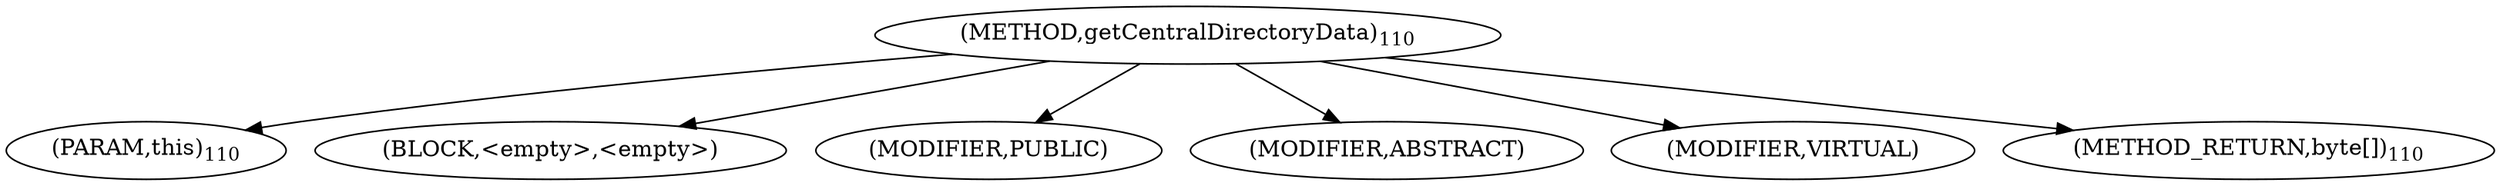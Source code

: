 digraph "getCentralDirectoryData" {  
"39" [label = <(METHOD,getCentralDirectoryData)<SUB>110</SUB>> ]
"40" [label = <(PARAM,this)<SUB>110</SUB>> ]
"41" [label = <(BLOCK,&lt;empty&gt;,&lt;empty&gt;)> ]
"42" [label = <(MODIFIER,PUBLIC)> ]
"43" [label = <(MODIFIER,ABSTRACT)> ]
"44" [label = <(MODIFIER,VIRTUAL)> ]
"45" [label = <(METHOD_RETURN,byte[])<SUB>110</SUB>> ]
  "39" -> "40" 
  "39" -> "41" 
  "39" -> "42" 
  "39" -> "43" 
  "39" -> "44" 
  "39" -> "45" 
}
